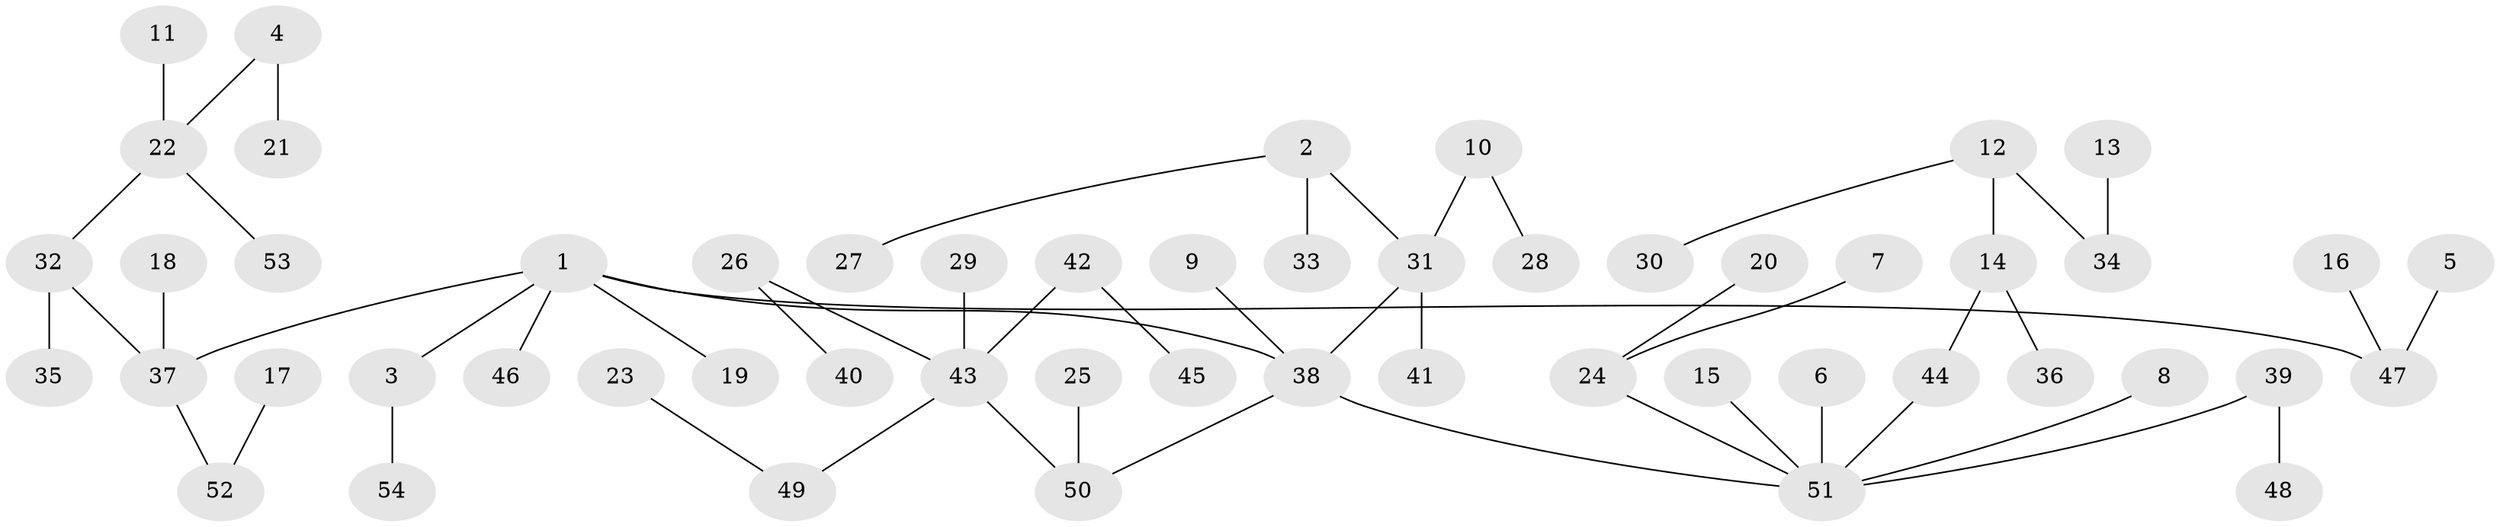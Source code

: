 // original degree distribution, {9: 0.007518796992481203, 6: 0.022556390977443608, 4: 0.07518796992481203, 3: 0.09022556390977443, 5: 0.022556390977443608, 2: 0.2706766917293233, 7: 0.007518796992481203, 1: 0.5037593984962406}
// Generated by graph-tools (version 1.1) at 2025/37/03/04/25 23:37:23]
// undirected, 54 vertices, 53 edges
graph export_dot {
  node [color=gray90,style=filled];
  1;
  2;
  3;
  4;
  5;
  6;
  7;
  8;
  9;
  10;
  11;
  12;
  13;
  14;
  15;
  16;
  17;
  18;
  19;
  20;
  21;
  22;
  23;
  24;
  25;
  26;
  27;
  28;
  29;
  30;
  31;
  32;
  33;
  34;
  35;
  36;
  37;
  38;
  39;
  40;
  41;
  42;
  43;
  44;
  45;
  46;
  47;
  48;
  49;
  50;
  51;
  52;
  53;
  54;
  1 -- 3 [weight=1.0];
  1 -- 19 [weight=1.0];
  1 -- 37 [weight=1.0];
  1 -- 38 [weight=1.0];
  1 -- 46 [weight=1.0];
  1 -- 47 [weight=1.0];
  2 -- 27 [weight=1.0];
  2 -- 31 [weight=1.0];
  2 -- 33 [weight=1.0];
  3 -- 54 [weight=1.0];
  4 -- 21 [weight=1.0];
  4 -- 22 [weight=1.0];
  5 -- 47 [weight=1.0];
  6 -- 51 [weight=1.0];
  7 -- 24 [weight=1.0];
  8 -- 51 [weight=1.0];
  9 -- 38 [weight=1.0];
  10 -- 28 [weight=1.0];
  10 -- 31 [weight=1.0];
  11 -- 22 [weight=1.0];
  12 -- 14 [weight=1.0];
  12 -- 30 [weight=1.0];
  12 -- 34 [weight=1.0];
  13 -- 34 [weight=1.0];
  14 -- 36 [weight=1.0];
  14 -- 44 [weight=1.0];
  15 -- 51 [weight=1.0];
  16 -- 47 [weight=1.0];
  17 -- 52 [weight=1.0];
  18 -- 37 [weight=1.0];
  20 -- 24 [weight=1.0];
  22 -- 32 [weight=1.0];
  22 -- 53 [weight=1.0];
  23 -- 49 [weight=1.0];
  24 -- 51 [weight=1.0];
  25 -- 50 [weight=1.0];
  26 -- 40 [weight=1.0];
  26 -- 43 [weight=1.0];
  29 -- 43 [weight=1.0];
  31 -- 38 [weight=1.0];
  31 -- 41 [weight=1.0];
  32 -- 35 [weight=1.0];
  32 -- 37 [weight=1.0];
  37 -- 52 [weight=1.0];
  38 -- 50 [weight=1.0];
  38 -- 51 [weight=1.0];
  39 -- 48 [weight=1.0];
  39 -- 51 [weight=1.0];
  42 -- 43 [weight=1.0];
  42 -- 45 [weight=1.0];
  43 -- 49 [weight=1.0];
  43 -- 50 [weight=1.0];
  44 -- 51 [weight=1.0];
}
